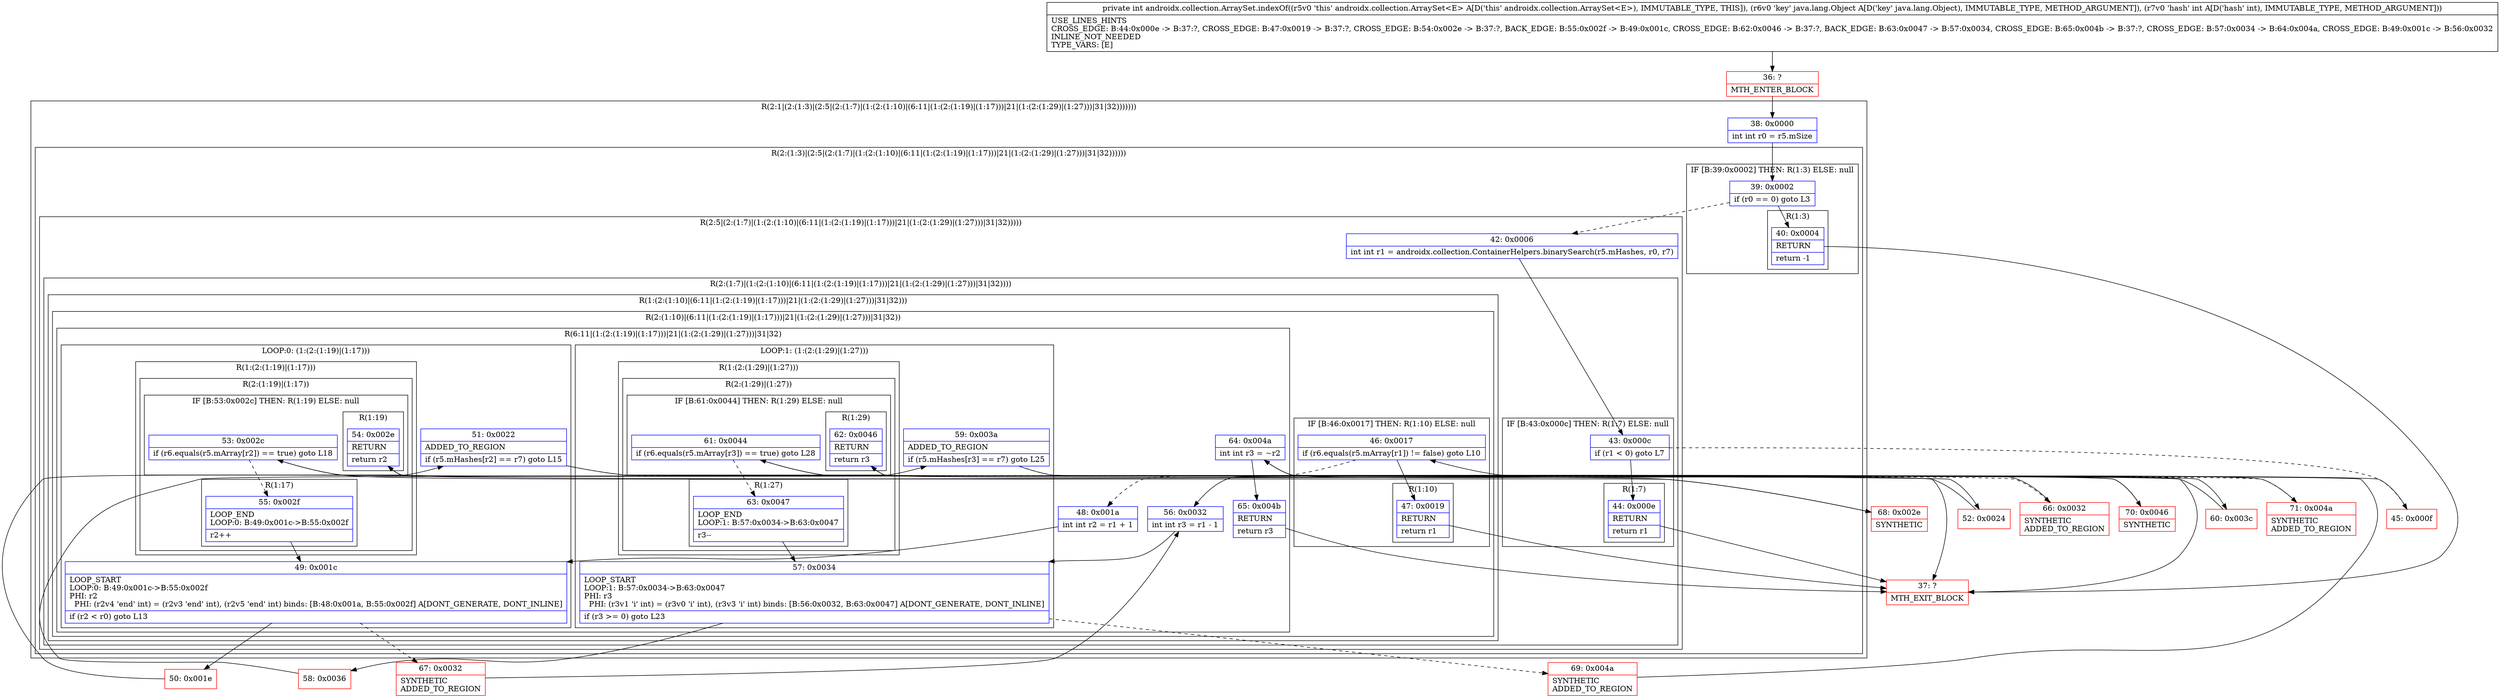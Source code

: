 digraph "CFG forandroidx.collection.ArraySet.indexOf(Ljava\/lang\/Object;I)I" {
subgraph cluster_Region_1224162370 {
label = "R(2:1|(2:(1:3)|(2:5|(2:(1:7)|(1:(2:(1:10)|(6:11|(1:(2:(1:19)|(1:17)))|21|(1:(2:(1:29)|(1:27)))|31|32)))))))";
node [shape=record,color=blue];
Node_38 [shape=record,label="{38\:\ 0x0000|int int r0 = r5.mSize\l}"];
subgraph cluster_Region_374698290 {
label = "R(2:(1:3)|(2:5|(2:(1:7)|(1:(2:(1:10)|(6:11|(1:(2:(1:19)|(1:17)))|21|(1:(2:(1:29)|(1:27)))|31|32))))))";
node [shape=record,color=blue];
subgraph cluster_IfRegion_213280213 {
label = "IF [B:39:0x0002] THEN: R(1:3) ELSE: null";
node [shape=record,color=blue];
Node_39 [shape=record,label="{39\:\ 0x0002|if (r0 == 0) goto L3\l}"];
subgraph cluster_Region_216802849 {
label = "R(1:3)";
node [shape=record,color=blue];
Node_40 [shape=record,label="{40\:\ 0x0004|RETURN\l|return \-1\l}"];
}
}
subgraph cluster_Region_479827281 {
label = "R(2:5|(2:(1:7)|(1:(2:(1:10)|(6:11|(1:(2:(1:19)|(1:17)))|21|(1:(2:(1:29)|(1:27)))|31|32)))))";
node [shape=record,color=blue];
Node_42 [shape=record,label="{42\:\ 0x0006|int int r1 = androidx.collection.ContainerHelpers.binarySearch(r5.mHashes, r0, r7)\l}"];
subgraph cluster_Region_52184923 {
label = "R(2:(1:7)|(1:(2:(1:10)|(6:11|(1:(2:(1:19)|(1:17)))|21|(1:(2:(1:29)|(1:27)))|31|32))))";
node [shape=record,color=blue];
subgraph cluster_IfRegion_268082764 {
label = "IF [B:43:0x000c] THEN: R(1:7) ELSE: null";
node [shape=record,color=blue];
Node_43 [shape=record,label="{43\:\ 0x000c|if (r1 \< 0) goto L7\l}"];
subgraph cluster_Region_811453099 {
label = "R(1:7)";
node [shape=record,color=blue];
Node_44 [shape=record,label="{44\:\ 0x000e|RETURN\l|return r1\l}"];
}
}
subgraph cluster_Region_1955033471 {
label = "R(1:(2:(1:10)|(6:11|(1:(2:(1:19)|(1:17)))|21|(1:(2:(1:29)|(1:27)))|31|32)))";
node [shape=record,color=blue];
subgraph cluster_Region_1231442492 {
label = "R(2:(1:10)|(6:11|(1:(2:(1:19)|(1:17)))|21|(1:(2:(1:29)|(1:27)))|31|32))";
node [shape=record,color=blue];
subgraph cluster_IfRegion_1614734060 {
label = "IF [B:46:0x0017] THEN: R(1:10) ELSE: null";
node [shape=record,color=blue];
Node_46 [shape=record,label="{46\:\ 0x0017|if (r6.equals(r5.mArray[r1]) != false) goto L10\l}"];
subgraph cluster_Region_1802245946 {
label = "R(1:10)";
node [shape=record,color=blue];
Node_47 [shape=record,label="{47\:\ 0x0019|RETURN\l|return r1\l}"];
}
}
subgraph cluster_Region_817888485 {
label = "R(6:11|(1:(2:(1:19)|(1:17)))|21|(1:(2:(1:29)|(1:27)))|31|32)";
node [shape=record,color=blue];
Node_48 [shape=record,label="{48\:\ 0x001a|int int r2 = r1 + 1\l}"];
subgraph cluster_LoopRegion_2124327153 {
label = "LOOP:0: (1:(2:(1:19)|(1:17)))";
node [shape=record,color=blue];
Node_49 [shape=record,label="{49\:\ 0x001c|LOOP_START\lLOOP:0: B:49:0x001c\-\>B:55:0x002f\lPHI: r2 \l  PHI: (r2v4 'end' int) = (r2v3 'end' int), (r2v5 'end' int) binds: [B:48:0x001a, B:55:0x002f] A[DONT_GENERATE, DONT_INLINE]\l|if (r2 \< r0) goto L13\l}"];
Node_51 [shape=record,label="{51\:\ 0x0022|ADDED_TO_REGION\l|if (r5.mHashes[r2] == r7) goto L15\l}"];
subgraph cluster_Region_618051615 {
label = "R(1:(2:(1:19)|(1:17)))";
node [shape=record,color=blue];
subgraph cluster_Region_1167136065 {
label = "R(2:(1:19)|(1:17))";
node [shape=record,color=blue];
subgraph cluster_IfRegion_1921633199 {
label = "IF [B:53:0x002c] THEN: R(1:19) ELSE: null";
node [shape=record,color=blue];
Node_53 [shape=record,label="{53\:\ 0x002c|if (r6.equals(r5.mArray[r2]) == true) goto L18\l}"];
subgraph cluster_Region_1025399247 {
label = "R(1:19)";
node [shape=record,color=blue];
Node_54 [shape=record,label="{54\:\ 0x002e|RETURN\l|return r2\l}"];
}
}
subgraph cluster_Region_2044188264 {
label = "R(1:17)";
node [shape=record,color=blue];
Node_55 [shape=record,label="{55\:\ 0x002f|LOOP_END\lLOOP:0: B:49:0x001c\-\>B:55:0x002f\l|r2++\l}"];
}
}
}
}
Node_56 [shape=record,label="{56\:\ 0x0032|int int r3 = r1 \- 1\l}"];
subgraph cluster_LoopRegion_1852399819 {
label = "LOOP:1: (1:(2:(1:29)|(1:27)))";
node [shape=record,color=blue];
Node_57 [shape=record,label="{57\:\ 0x0034|LOOP_START\lLOOP:1: B:57:0x0034\-\>B:63:0x0047\lPHI: r3 \l  PHI: (r3v1 'i' int) = (r3v0 'i' int), (r3v3 'i' int) binds: [B:56:0x0032, B:63:0x0047] A[DONT_GENERATE, DONT_INLINE]\l|if (r3 \>= 0) goto L23\l}"];
Node_59 [shape=record,label="{59\:\ 0x003a|ADDED_TO_REGION\l|if (r5.mHashes[r3] == r7) goto L25\l}"];
subgraph cluster_Region_173180933 {
label = "R(1:(2:(1:29)|(1:27)))";
node [shape=record,color=blue];
subgraph cluster_Region_1902038209 {
label = "R(2:(1:29)|(1:27))";
node [shape=record,color=blue];
subgraph cluster_IfRegion_1601693819 {
label = "IF [B:61:0x0044] THEN: R(1:29) ELSE: null";
node [shape=record,color=blue];
Node_61 [shape=record,label="{61\:\ 0x0044|if (r6.equals(r5.mArray[r3]) == true) goto L28\l}"];
subgraph cluster_Region_1663009929 {
label = "R(1:29)";
node [shape=record,color=blue];
Node_62 [shape=record,label="{62\:\ 0x0046|RETURN\l|return r3\l}"];
}
}
subgraph cluster_Region_416549279 {
label = "R(1:27)";
node [shape=record,color=blue];
Node_63 [shape=record,label="{63\:\ 0x0047|LOOP_END\lLOOP:1: B:57:0x0034\-\>B:63:0x0047\l|r3\-\-\l}"];
}
}
}
}
Node_64 [shape=record,label="{64\:\ 0x004a|int int r3 = ~r2\l}"];
Node_65 [shape=record,label="{65\:\ 0x004b|RETURN\l|return r3\l}"];
}
}
}
}
}
}
}
Node_36 [shape=record,color=red,label="{36\:\ ?|MTH_ENTER_BLOCK\l}"];
Node_37 [shape=record,color=red,label="{37\:\ ?|MTH_EXIT_BLOCK\l}"];
Node_45 [shape=record,color=red,label="{45\:\ 0x000f}"];
Node_50 [shape=record,color=red,label="{50\:\ 0x001e}"];
Node_52 [shape=record,color=red,label="{52\:\ 0x0024}"];
Node_68 [shape=record,color=red,label="{68\:\ 0x002e|SYNTHETIC\l}"];
Node_66 [shape=record,color=red,label="{66\:\ 0x0032|SYNTHETIC\lADDED_TO_REGION\l}"];
Node_58 [shape=record,color=red,label="{58\:\ 0x0036}"];
Node_60 [shape=record,color=red,label="{60\:\ 0x003c}"];
Node_70 [shape=record,color=red,label="{70\:\ 0x0046|SYNTHETIC\l}"];
Node_71 [shape=record,color=red,label="{71\:\ 0x004a|SYNTHETIC\lADDED_TO_REGION\l}"];
Node_69 [shape=record,color=red,label="{69\:\ 0x004a|SYNTHETIC\lADDED_TO_REGION\l}"];
Node_67 [shape=record,color=red,label="{67\:\ 0x0032|SYNTHETIC\lADDED_TO_REGION\l}"];
MethodNode[shape=record,label="{private int androidx.collection.ArraySet.indexOf((r5v0 'this' androidx.collection.ArraySet\<E\> A[D('this' androidx.collection.ArraySet\<E\>), IMMUTABLE_TYPE, THIS]), (r6v0 'key' java.lang.Object A[D('key' java.lang.Object), IMMUTABLE_TYPE, METHOD_ARGUMENT]), (r7v0 'hash' int A[D('hash' int), IMMUTABLE_TYPE, METHOD_ARGUMENT]))  | USE_LINES_HINTS\lCROSS_EDGE: B:44:0x000e \-\> B:37:?, CROSS_EDGE: B:47:0x0019 \-\> B:37:?, CROSS_EDGE: B:54:0x002e \-\> B:37:?, BACK_EDGE: B:55:0x002f \-\> B:49:0x001c, CROSS_EDGE: B:62:0x0046 \-\> B:37:?, BACK_EDGE: B:63:0x0047 \-\> B:57:0x0034, CROSS_EDGE: B:65:0x004b \-\> B:37:?, CROSS_EDGE: B:57:0x0034 \-\> B:64:0x004a, CROSS_EDGE: B:49:0x001c \-\> B:56:0x0032\lINLINE_NOT_NEEDED\lTYPE_VARS: [E]\l}"];
MethodNode -> Node_36;Node_38 -> Node_39;
Node_39 -> Node_40;
Node_39 -> Node_42[style=dashed];
Node_40 -> Node_37;
Node_42 -> Node_43;
Node_43 -> Node_44;
Node_43 -> Node_45[style=dashed];
Node_44 -> Node_37;
Node_46 -> Node_47;
Node_46 -> Node_48[style=dashed];
Node_47 -> Node_37;
Node_48 -> Node_49;
Node_49 -> Node_50;
Node_49 -> Node_67[style=dashed];
Node_51 -> Node_52;
Node_51 -> Node_66[style=dashed];
Node_53 -> Node_55[style=dashed];
Node_53 -> Node_68;
Node_54 -> Node_37;
Node_55 -> Node_49;
Node_56 -> Node_57;
Node_57 -> Node_58;
Node_57 -> Node_69[style=dashed];
Node_59 -> Node_60;
Node_59 -> Node_71[style=dashed];
Node_61 -> Node_63[style=dashed];
Node_61 -> Node_70;
Node_62 -> Node_37;
Node_63 -> Node_57;
Node_64 -> Node_65;
Node_65 -> Node_37;
Node_36 -> Node_38;
Node_45 -> Node_46;
Node_50 -> Node_51;
Node_52 -> Node_53;
Node_68 -> Node_54;
Node_66 -> Node_56;
Node_58 -> Node_59;
Node_60 -> Node_61;
Node_70 -> Node_62;
Node_71 -> Node_64;
Node_69 -> Node_64;
Node_67 -> Node_56;
}

